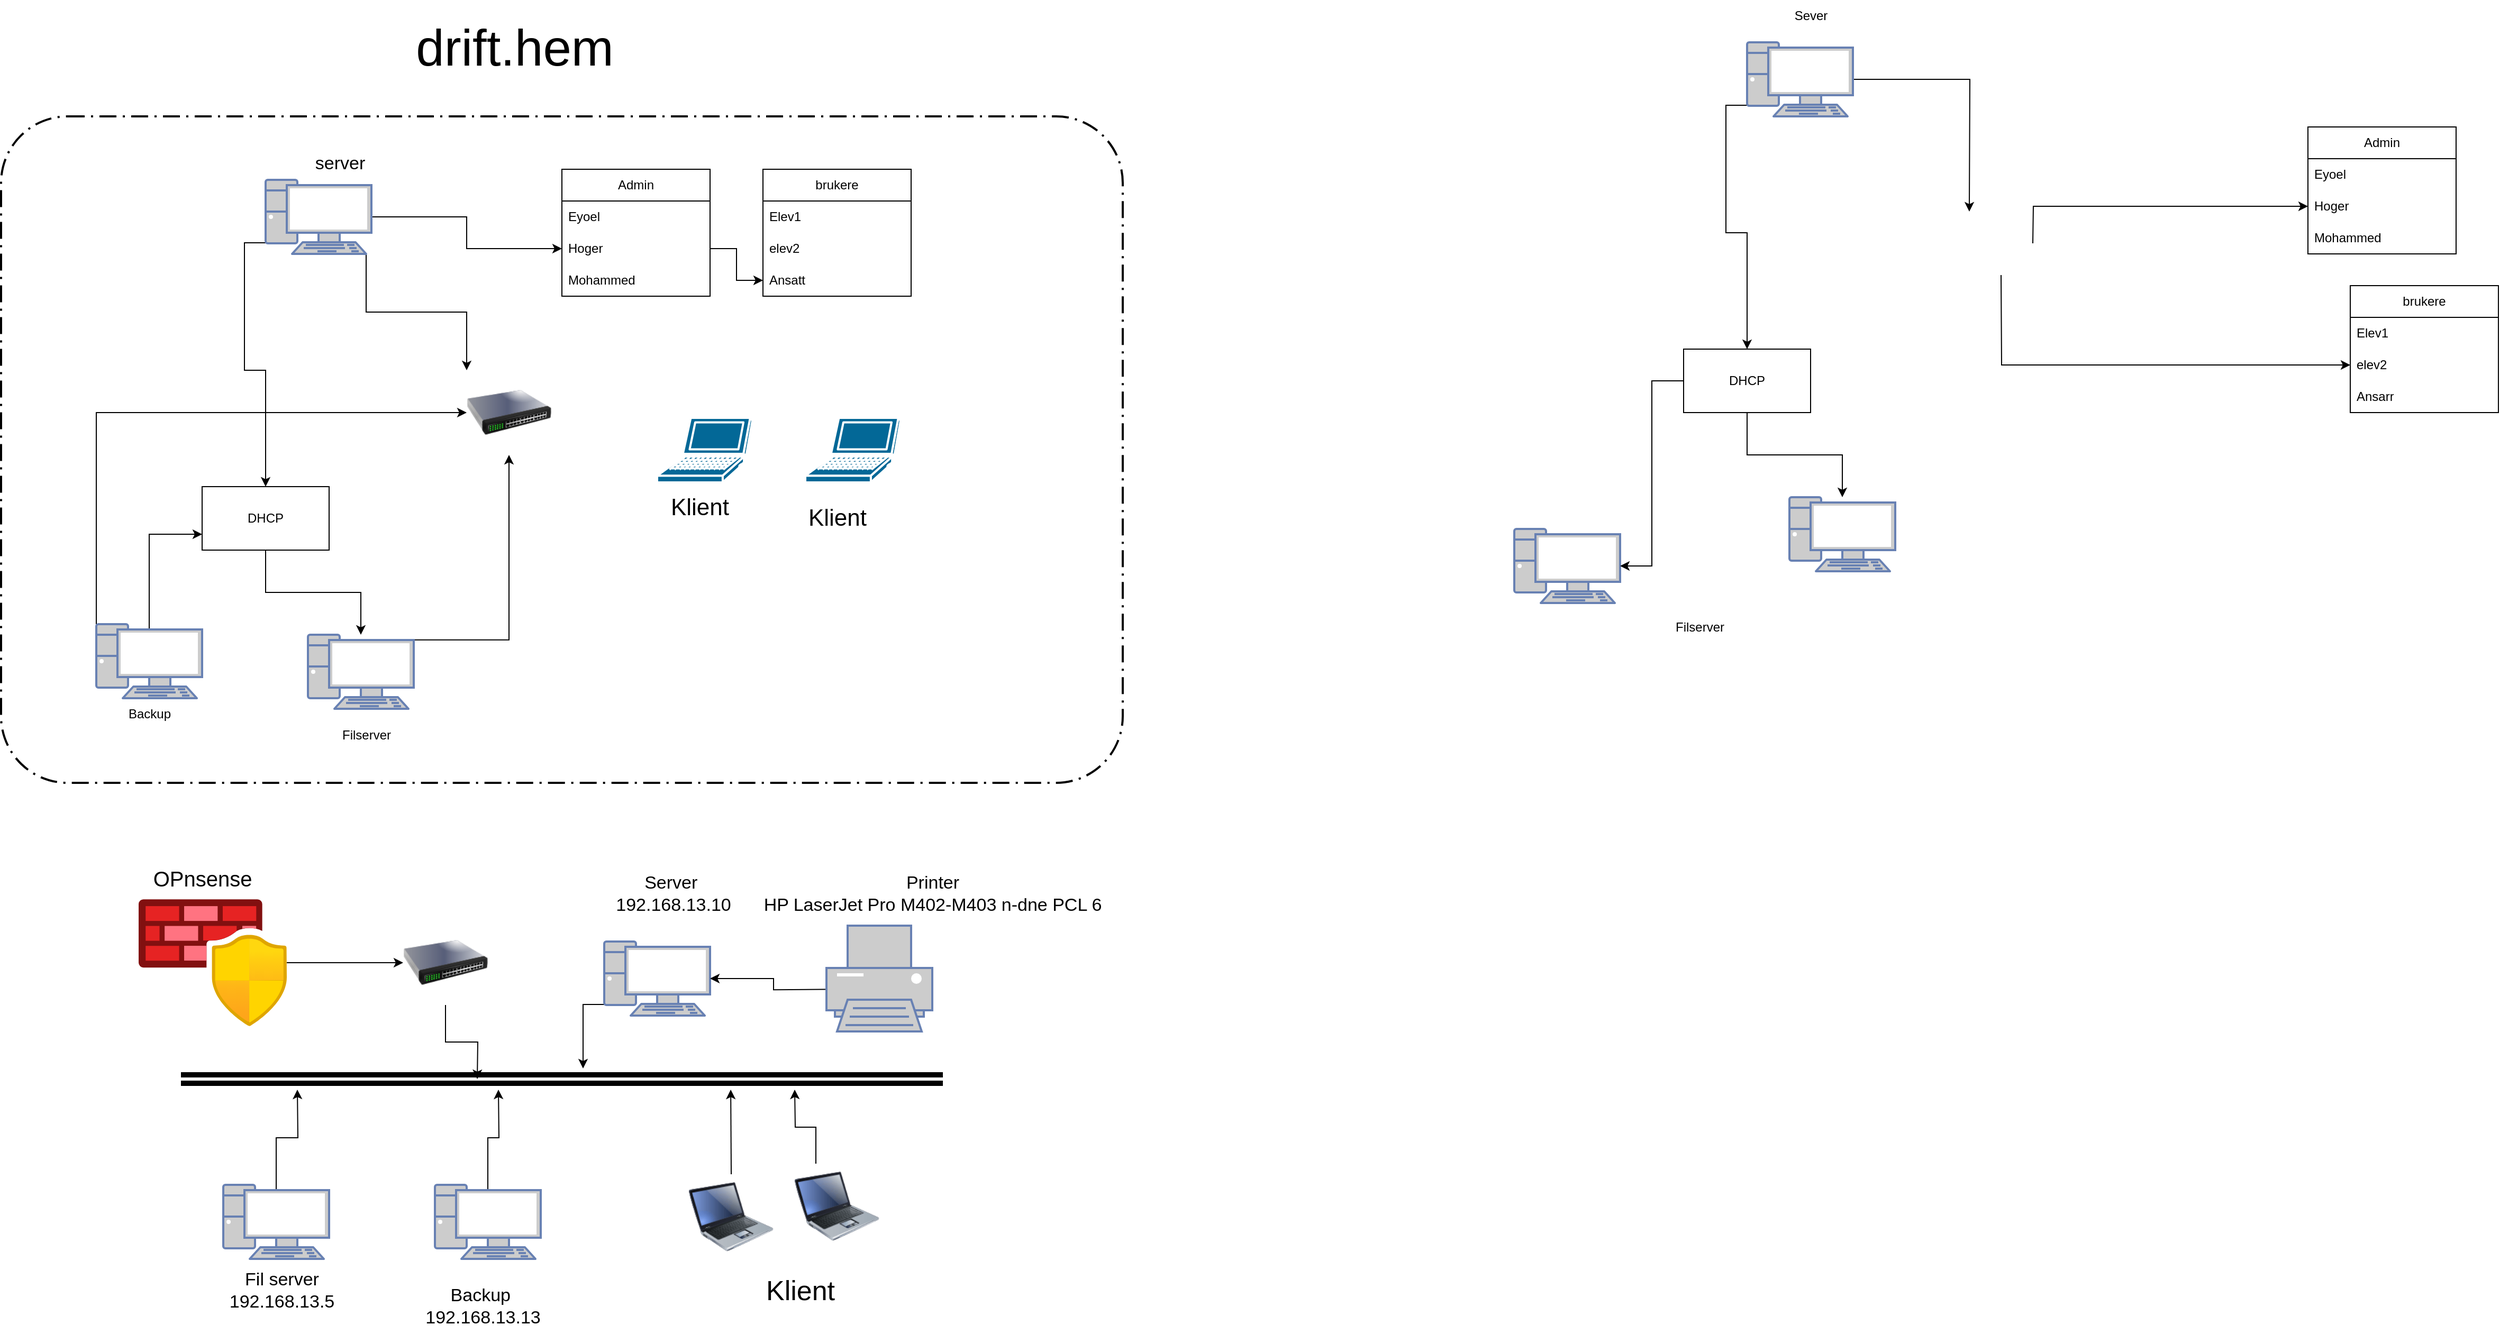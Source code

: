 <mxfile version="25.0.1">
  <diagram name="Page-1" id="Vp6w_eThmjRIwgo-GgMT">
    <mxGraphModel dx="3925" dy="1918" grid="1" gridSize="10" guides="1" tooltips="1" connect="1" arrows="1" fold="1" page="1" pageScale="1" pageWidth="827" pageHeight="1169" math="0" shadow="0">
      <root>
        <mxCell id="0" />
        <mxCell id="1" parent="0" />
        <mxCell id="LnNAMLkMulRpdYiX00u5-9" style="edgeStyle=orthogonalEdgeStyle;rounded=0;orthogonalLoop=1;jettySize=auto;html=1;exitX=0;exitY=0.85;exitDx=0;exitDy=0;exitPerimeter=0;" edge="1" parent="1" source="Dli6yr8ReoWc1DOzibWK-1" target="LnNAMLkMulRpdYiX00u5-10">
          <mxGeometry relative="1" as="geometry">
            <mxPoint x="110" y="-10" as="targetPoint" />
          </mxGeometry>
        </mxCell>
        <mxCell id="LnNAMLkMulRpdYiX00u5-14" style="edgeStyle=orthogonalEdgeStyle;rounded=0;orthogonalLoop=1;jettySize=auto;html=1;exitX=1;exitY=0.5;exitDx=0;exitDy=0;exitPerimeter=0;entryX=0.5;entryY=0;entryDx=0;entryDy=0;" edge="1" parent="1" source="Dli6yr8ReoWc1DOzibWK-1">
          <mxGeometry relative="1" as="geometry">
            <mxPoint x="200" y="-150" as="targetPoint" />
          </mxGeometry>
        </mxCell>
        <mxCell id="Dli6yr8ReoWc1DOzibWK-1" value="" style="fontColor=#0066CC;verticalAlign=top;verticalLabelPosition=bottom;labelPosition=center;align=center;html=1;outlineConnect=0;fillColor=#CCCCCC;strokeColor=#6881B3;gradientColor=none;gradientDirection=north;strokeWidth=2;shape=mxgraph.networks.pc;" parent="1" vertex="1">
          <mxGeometry x="-10" y="-310" width="100" height="70" as="geometry" />
        </mxCell>
        <mxCell id="Dli6yr8ReoWc1DOzibWK-2" value="" style="fontColor=#0066CC;verticalAlign=top;verticalLabelPosition=bottom;labelPosition=center;align=center;html=1;outlineConnect=0;fillColor=#CCCCCC;strokeColor=#6881B3;gradientColor=none;gradientDirection=north;strokeWidth=2;shape=mxgraph.networks.pc;" parent="1" vertex="1">
          <mxGeometry x="30" y="120" width="100" height="70" as="geometry" />
        </mxCell>
        <mxCell id="Dli6yr8ReoWc1DOzibWK-14" value="Sever" style="text;html=1;align=center;verticalAlign=middle;resizable=0;points=[];autosize=1;strokeColor=none;fillColor=none;" parent="1" vertex="1">
          <mxGeometry x="25" y="-350" width="50" height="30" as="geometry" />
        </mxCell>
        <mxCell id="Dli6yr8ReoWc1DOzibWK-17" value="" style="fontColor=#0066CC;verticalAlign=top;verticalLabelPosition=bottom;labelPosition=center;align=center;html=1;outlineConnect=0;fillColor=#CCCCCC;strokeColor=#6881B3;gradientColor=none;gradientDirection=north;strokeWidth=2;shape=mxgraph.networks.pc;" parent="1" vertex="1">
          <mxGeometry x="-230" y="150" width="100" height="70" as="geometry" />
        </mxCell>
        <mxCell id="Dli6yr8ReoWc1DOzibWK-19" value="Filserver" style="text;html=1;align=center;verticalAlign=middle;resizable=0;points=[];autosize=1;strokeColor=none;fillColor=none;" parent="1" vertex="1">
          <mxGeometry x="-90" y="228" width="70" height="30" as="geometry" />
        </mxCell>
        <mxCell id="Dli6yr8ReoWc1DOzibWK-21" value="Admin" style="swimlane;fontStyle=0;childLayout=stackLayout;horizontal=1;startSize=30;horizontalStack=0;resizeParent=1;resizeParentMax=0;resizeLast=0;collapsible=1;marginBottom=0;whiteSpace=wrap;html=1;" parent="1" vertex="1">
          <mxGeometry x="520" y="-230" width="140" height="120" as="geometry" />
        </mxCell>
        <mxCell id="Dli6yr8ReoWc1DOzibWK-22" value="Eyoel" style="text;strokeColor=none;fillColor=none;align=left;verticalAlign=middle;spacingLeft=4;spacingRight=4;overflow=hidden;points=[[0,0.5],[1,0.5]];portConstraint=eastwest;rotatable=0;whiteSpace=wrap;html=1;" parent="Dli6yr8ReoWc1DOzibWK-21" vertex="1">
          <mxGeometry y="30" width="140" height="30" as="geometry" />
        </mxCell>
        <mxCell id="Dli6yr8ReoWc1DOzibWK-23" value="Hoger" style="text;strokeColor=none;fillColor=none;align=left;verticalAlign=middle;spacingLeft=4;spacingRight=4;overflow=hidden;points=[[0,0.5],[1,0.5]];portConstraint=eastwest;rotatable=0;whiteSpace=wrap;html=1;" parent="Dli6yr8ReoWc1DOzibWK-21" vertex="1">
          <mxGeometry y="60" width="140" height="30" as="geometry" />
        </mxCell>
        <mxCell id="Dli6yr8ReoWc1DOzibWK-24" value="Mohammed" style="text;strokeColor=none;fillColor=none;align=left;verticalAlign=middle;spacingLeft=4;spacingRight=4;overflow=hidden;points=[[0,0.5],[1,0.5]];portConstraint=eastwest;rotatable=0;whiteSpace=wrap;html=1;" parent="Dli6yr8ReoWc1DOzibWK-21" vertex="1">
          <mxGeometry y="90" width="140" height="30" as="geometry" />
        </mxCell>
        <mxCell id="LnNAMLkMulRpdYiX00u5-3" value="brukere" style="swimlane;fontStyle=0;childLayout=stackLayout;horizontal=1;startSize=30;horizontalStack=0;resizeParent=1;resizeParentMax=0;resizeLast=0;collapsible=1;marginBottom=0;whiteSpace=wrap;html=1;" vertex="1" parent="1">
          <mxGeometry x="560" y="-80" width="140" height="120" as="geometry" />
        </mxCell>
        <mxCell id="LnNAMLkMulRpdYiX00u5-4" value="Elev1" style="text;strokeColor=none;fillColor=none;align=left;verticalAlign=middle;spacingLeft=4;spacingRight=4;overflow=hidden;points=[[0,0.5],[1,0.5]];portConstraint=eastwest;rotatable=0;whiteSpace=wrap;html=1;" vertex="1" parent="LnNAMLkMulRpdYiX00u5-3">
          <mxGeometry y="30" width="140" height="30" as="geometry" />
        </mxCell>
        <mxCell id="LnNAMLkMulRpdYiX00u5-5" value="elev2" style="text;strokeColor=none;fillColor=none;align=left;verticalAlign=middle;spacingLeft=4;spacingRight=4;overflow=hidden;points=[[0,0.5],[1,0.5]];portConstraint=eastwest;rotatable=0;whiteSpace=wrap;html=1;" vertex="1" parent="LnNAMLkMulRpdYiX00u5-3">
          <mxGeometry y="60" width="140" height="30" as="geometry" />
        </mxCell>
        <mxCell id="LnNAMLkMulRpdYiX00u5-6" value="Ansarr" style="text;strokeColor=none;fillColor=none;align=left;verticalAlign=middle;spacingLeft=4;spacingRight=4;overflow=hidden;points=[[0,0.5],[1,0.5]];portConstraint=eastwest;rotatable=0;whiteSpace=wrap;html=1;" vertex="1" parent="LnNAMLkMulRpdYiX00u5-3">
          <mxGeometry y="90" width="140" height="30" as="geometry" />
        </mxCell>
        <mxCell id="LnNAMLkMulRpdYiX00u5-18" style="edgeStyle=orthogonalEdgeStyle;rounded=0;orthogonalLoop=1;jettySize=auto;html=1;exitX=0.5;exitY=1;exitDx=0;exitDy=0;" edge="1" parent="1" source="LnNAMLkMulRpdYiX00u5-10" target="Dli6yr8ReoWc1DOzibWK-2">
          <mxGeometry relative="1" as="geometry" />
        </mxCell>
        <mxCell id="LnNAMLkMulRpdYiX00u5-10" value="DHCP" style="rounded=0;whiteSpace=wrap;html=1;" vertex="1" parent="1">
          <mxGeometry x="-70" y="-20" width="120" height="60" as="geometry" />
        </mxCell>
        <mxCell id="LnNAMLkMulRpdYiX00u5-15" style="edgeStyle=orthogonalEdgeStyle;rounded=0;orthogonalLoop=1;jettySize=auto;html=1;exitX=1;exitY=0.5;exitDx=0;exitDy=0;entryX=0;entryY=0.5;entryDx=0;entryDy=0;" edge="1" parent="1" target="Dli6yr8ReoWc1DOzibWK-23">
          <mxGeometry relative="1" as="geometry">
            <mxPoint x="260" y="-120" as="sourcePoint" />
          </mxGeometry>
        </mxCell>
        <mxCell id="LnNAMLkMulRpdYiX00u5-16" style="edgeStyle=orthogonalEdgeStyle;rounded=0;orthogonalLoop=1;jettySize=auto;html=1;exitX=0.75;exitY=1;exitDx=0;exitDy=0;entryX=0;entryY=0.5;entryDx=0;entryDy=0;" edge="1" parent="1" target="LnNAMLkMulRpdYiX00u5-5">
          <mxGeometry relative="1" as="geometry">
            <mxPoint x="230" y="-90" as="sourcePoint" />
          </mxGeometry>
        </mxCell>
        <mxCell id="LnNAMLkMulRpdYiX00u5-17" style="edgeStyle=orthogonalEdgeStyle;rounded=0;orthogonalLoop=1;jettySize=auto;html=1;exitX=0;exitY=0.5;exitDx=0;exitDy=0;entryX=1;entryY=0.5;entryDx=0;entryDy=0;entryPerimeter=0;" edge="1" parent="1" source="LnNAMLkMulRpdYiX00u5-10" target="Dli6yr8ReoWc1DOzibWK-17">
          <mxGeometry relative="1" as="geometry" />
        </mxCell>
        <mxCell id="LnNAMLkMulRpdYiX00u5-23" value="" style="rounded=1;arcSize=10;dashed=1;fillColor=none;gradientColor=none;dashPattern=8 3 1 3;strokeWidth=2;" vertex="1" parent="1">
          <mxGeometry x="-1660" y="-240" width="1060" height="630" as="geometry" />
        </mxCell>
        <mxCell id="LnNAMLkMulRpdYiX00u5-24" value="&lt;font style=&quot;font-size: 48px;&quot;&gt;drift.hem&lt;/font&gt;" style="text;html=1;align=center;verticalAlign=middle;resizable=0;points=[];autosize=1;strokeColor=none;fillColor=none;" vertex="1" parent="1">
          <mxGeometry x="-1280" y="-340" width="210" height="70" as="geometry" />
        </mxCell>
        <mxCell id="LnNAMLkMulRpdYiX00u5-25" style="edgeStyle=orthogonalEdgeStyle;rounded=0;orthogonalLoop=1;jettySize=auto;html=1;exitX=0;exitY=0.85;exitDx=0;exitDy=0;exitPerimeter=0;" edge="1" parent="1" source="LnNAMLkMulRpdYiX00u5-27" target="LnNAMLkMulRpdYiX00u5-39">
          <mxGeometry relative="1" as="geometry">
            <mxPoint x="-1290" y="120" as="targetPoint" />
          </mxGeometry>
        </mxCell>
        <mxCell id="LnNAMLkMulRpdYiX00u5-45" style="edgeStyle=orthogonalEdgeStyle;rounded=0;orthogonalLoop=1;jettySize=auto;html=1;exitX=0.95;exitY=1;exitDx=0;exitDy=0;exitPerimeter=0;entryX=0;entryY=0;entryDx=0;entryDy=0;" edge="1" parent="1" source="LnNAMLkMulRpdYiX00u5-27" target="LnNAMLkMulRpdYiX00u5-44">
          <mxGeometry relative="1" as="geometry" />
        </mxCell>
        <mxCell id="LnNAMLkMulRpdYiX00u5-48" style="edgeStyle=orthogonalEdgeStyle;rounded=0;orthogonalLoop=1;jettySize=auto;html=1;exitX=1;exitY=0.5;exitDx=0;exitDy=0;exitPerimeter=0;" edge="1" parent="1" source="LnNAMLkMulRpdYiX00u5-27" target="LnNAMLkMulRpdYiX00u5-32">
          <mxGeometry relative="1" as="geometry" />
        </mxCell>
        <mxCell id="LnNAMLkMulRpdYiX00u5-27" value="" style="fontColor=#0066CC;verticalAlign=top;verticalLabelPosition=bottom;labelPosition=center;align=center;html=1;outlineConnect=0;fillColor=#CCCCCC;strokeColor=#6881B3;gradientColor=none;gradientDirection=north;strokeWidth=2;shape=mxgraph.networks.pc;" vertex="1" parent="1">
          <mxGeometry x="-1410" y="-180" width="100" height="70" as="geometry" />
        </mxCell>
        <mxCell id="LnNAMLkMulRpdYiX00u5-46" style="edgeStyle=orthogonalEdgeStyle;rounded=0;orthogonalLoop=1;jettySize=auto;html=1;exitX=1;exitY=0.07;exitDx=0;exitDy=0;exitPerimeter=0;entryX=0.5;entryY=1;entryDx=0;entryDy=0;" edge="1" parent="1" source="LnNAMLkMulRpdYiX00u5-28" target="LnNAMLkMulRpdYiX00u5-44">
          <mxGeometry relative="1" as="geometry" />
        </mxCell>
        <mxCell id="LnNAMLkMulRpdYiX00u5-28" value="" style="fontColor=#0066CC;verticalAlign=top;verticalLabelPosition=bottom;labelPosition=center;align=center;html=1;outlineConnect=0;fillColor=#CCCCCC;strokeColor=#6881B3;gradientColor=none;gradientDirection=north;strokeWidth=2;shape=mxgraph.networks.pc;" vertex="1" parent="1">
          <mxGeometry x="-1370" y="250" width="100" height="70" as="geometry" />
        </mxCell>
        <mxCell id="LnNAMLkMulRpdYiX00u5-43" style="edgeStyle=orthogonalEdgeStyle;rounded=0;orthogonalLoop=1;jettySize=auto;html=1;exitX=0.5;exitY=0.07;exitDx=0;exitDy=0;exitPerimeter=0;entryX=0;entryY=0.75;entryDx=0;entryDy=0;" edge="1" parent="1" source="LnNAMLkMulRpdYiX00u5-29" target="LnNAMLkMulRpdYiX00u5-39">
          <mxGeometry relative="1" as="geometry" />
        </mxCell>
        <mxCell id="LnNAMLkMulRpdYiX00u5-47" style="edgeStyle=orthogonalEdgeStyle;rounded=0;orthogonalLoop=1;jettySize=auto;html=1;exitX=0;exitY=0;exitDx=0;exitDy=0;exitPerimeter=0;entryX=0;entryY=0.5;entryDx=0;entryDy=0;" edge="1" parent="1" source="LnNAMLkMulRpdYiX00u5-29" target="LnNAMLkMulRpdYiX00u5-44">
          <mxGeometry relative="1" as="geometry" />
        </mxCell>
        <mxCell id="LnNAMLkMulRpdYiX00u5-29" value="" style="fontColor=#0066CC;verticalAlign=top;verticalLabelPosition=bottom;labelPosition=center;align=center;html=1;outlineConnect=0;fillColor=#CCCCCC;strokeColor=#6881B3;gradientColor=none;gradientDirection=north;strokeWidth=2;shape=mxgraph.networks.pc;" vertex="1" parent="1">
          <mxGeometry x="-1570" y="240" width="100" height="70" as="geometry" />
        </mxCell>
        <mxCell id="LnNAMLkMulRpdYiX00u5-30" value="Admin" style="swimlane;fontStyle=0;childLayout=stackLayout;horizontal=1;startSize=30;horizontalStack=0;resizeParent=1;resizeParentMax=0;resizeLast=0;collapsible=1;marginBottom=0;whiteSpace=wrap;html=1;" vertex="1" parent="1">
          <mxGeometry x="-1130" y="-190" width="140" height="120" as="geometry" />
        </mxCell>
        <mxCell id="LnNAMLkMulRpdYiX00u5-31" value="Eyoel" style="text;strokeColor=none;fillColor=none;align=left;verticalAlign=middle;spacingLeft=4;spacingRight=4;overflow=hidden;points=[[0,0.5],[1,0.5]];portConstraint=eastwest;rotatable=0;whiteSpace=wrap;html=1;" vertex="1" parent="LnNAMLkMulRpdYiX00u5-30">
          <mxGeometry y="30" width="140" height="30" as="geometry" />
        </mxCell>
        <mxCell id="LnNAMLkMulRpdYiX00u5-32" value="Hoger" style="text;strokeColor=none;fillColor=none;align=left;verticalAlign=middle;spacingLeft=4;spacingRight=4;overflow=hidden;points=[[0,0.5],[1,0.5]];portConstraint=eastwest;rotatable=0;whiteSpace=wrap;html=1;" vertex="1" parent="LnNAMLkMulRpdYiX00u5-30">
          <mxGeometry y="60" width="140" height="30" as="geometry" />
        </mxCell>
        <mxCell id="LnNAMLkMulRpdYiX00u5-33" value="Mohammed" style="text;strokeColor=none;fillColor=none;align=left;verticalAlign=middle;spacingLeft=4;spacingRight=4;overflow=hidden;points=[[0,0.5],[1,0.5]];portConstraint=eastwest;rotatable=0;whiteSpace=wrap;html=1;" vertex="1" parent="LnNAMLkMulRpdYiX00u5-30">
          <mxGeometry y="90" width="140" height="30" as="geometry" />
        </mxCell>
        <mxCell id="LnNAMLkMulRpdYiX00u5-34" value="brukere" style="swimlane;fontStyle=0;childLayout=stackLayout;horizontal=1;startSize=30;horizontalStack=0;resizeParent=1;resizeParentMax=0;resizeLast=0;collapsible=1;marginBottom=0;whiteSpace=wrap;html=1;" vertex="1" parent="1">
          <mxGeometry x="-940" y="-190" width="140" height="120" as="geometry" />
        </mxCell>
        <mxCell id="LnNAMLkMulRpdYiX00u5-35" value="Elev1" style="text;strokeColor=none;fillColor=none;align=left;verticalAlign=middle;spacingLeft=4;spacingRight=4;overflow=hidden;points=[[0,0.5],[1,0.5]];portConstraint=eastwest;rotatable=0;whiteSpace=wrap;html=1;" vertex="1" parent="LnNAMLkMulRpdYiX00u5-34">
          <mxGeometry y="30" width="140" height="30" as="geometry" />
        </mxCell>
        <mxCell id="LnNAMLkMulRpdYiX00u5-36" value="elev2" style="text;strokeColor=none;fillColor=none;align=left;verticalAlign=middle;spacingLeft=4;spacingRight=4;overflow=hidden;points=[[0,0.5],[1,0.5]];portConstraint=eastwest;rotatable=0;whiteSpace=wrap;html=1;" vertex="1" parent="LnNAMLkMulRpdYiX00u5-34">
          <mxGeometry y="60" width="140" height="30" as="geometry" />
        </mxCell>
        <mxCell id="LnNAMLkMulRpdYiX00u5-37" value="Ansatt&amp;nbsp;" style="text;strokeColor=none;fillColor=none;align=left;verticalAlign=middle;spacingLeft=4;spacingRight=4;overflow=hidden;points=[[0,0.5],[1,0.5]];portConstraint=eastwest;rotatable=0;whiteSpace=wrap;html=1;" vertex="1" parent="LnNAMLkMulRpdYiX00u5-34">
          <mxGeometry y="90" width="140" height="30" as="geometry" />
        </mxCell>
        <mxCell id="LnNAMLkMulRpdYiX00u5-38" style="edgeStyle=orthogonalEdgeStyle;rounded=0;orthogonalLoop=1;jettySize=auto;html=1;exitX=0.5;exitY=1;exitDx=0;exitDy=0;" edge="1" parent="1" source="LnNAMLkMulRpdYiX00u5-39" target="LnNAMLkMulRpdYiX00u5-28">
          <mxGeometry relative="1" as="geometry" />
        </mxCell>
        <mxCell id="LnNAMLkMulRpdYiX00u5-39" value="DHCP" style="rounded=0;whiteSpace=wrap;html=1;" vertex="1" parent="1">
          <mxGeometry x="-1470" y="110" width="120" height="60" as="geometry" />
        </mxCell>
        <mxCell id="LnNAMLkMulRpdYiX00u5-44" value="" style="image;html=1;image=img/lib/clip_art/networking/Switch_128x128.png" vertex="1" parent="1">
          <mxGeometry x="-1220" width="80" height="80" as="geometry" />
        </mxCell>
        <mxCell id="LnNAMLkMulRpdYiX00u5-49" value="" style="edgeStyle=orthogonalEdgeStyle;rounded=0;orthogonalLoop=1;jettySize=auto;html=1;" edge="1" parent="1" source="LnNAMLkMulRpdYiX00u5-32" target="LnNAMLkMulRpdYiX00u5-37">
          <mxGeometry relative="1" as="geometry" />
        </mxCell>
        <mxCell id="LnNAMLkMulRpdYiX00u5-50" value="Backup" style="text;html=1;align=center;verticalAlign=middle;resizable=0;points=[];autosize=1;strokeColor=none;fillColor=none;" vertex="1" parent="1">
          <mxGeometry x="-1550" y="310" width="60" height="30" as="geometry" />
        </mxCell>
        <mxCell id="LnNAMLkMulRpdYiX00u5-51" value="Filserver" style="text;html=1;align=center;verticalAlign=middle;resizable=0;points=[];autosize=1;strokeColor=none;fillColor=none;" vertex="1" parent="1">
          <mxGeometry x="-1350" y="330" width="70" height="30" as="geometry" />
        </mxCell>
        <mxCell id="LnNAMLkMulRpdYiX00u5-52" value="&lt;font style=&quot;font-size: 17px;&quot;&gt;server&lt;/font&gt;" style="text;html=1;align=center;verticalAlign=middle;resizable=0;points=[];autosize=1;strokeColor=none;fillColor=none;strokeWidth=6;" vertex="1" parent="1">
          <mxGeometry x="-1375" y="-210" width="70" height="30" as="geometry" />
        </mxCell>
        <mxCell id="LnNAMLkMulRpdYiX00u5-53" value="" style="shape=mxgraph.cisco.computers_and_peripherals.laptop;html=1;pointerEvents=1;dashed=0;fillColor=#036897;strokeColor=#ffffff;strokeWidth=2;verticalLabelPosition=bottom;verticalAlign=top;align=center;outlineConnect=0;" vertex="1" parent="1">
          <mxGeometry x="-1040" y="45" width="90" height="61" as="geometry" />
        </mxCell>
        <mxCell id="LnNAMLkMulRpdYiX00u5-54" value="" style="shape=mxgraph.cisco.computers_and_peripherals.laptop;html=1;pointerEvents=1;dashed=0;fillColor=#036897;strokeColor=#ffffff;strokeWidth=2;verticalLabelPosition=bottom;verticalAlign=top;align=center;outlineConnect=0;" vertex="1" parent="1">
          <mxGeometry x="-900" y="45" width="90" height="61" as="geometry" />
        </mxCell>
        <mxCell id="LnNAMLkMulRpdYiX00u5-55" value="&lt;font style=&quot;font-size: 22px;&quot;&gt;Klient&lt;/font&gt;" style="text;html=1;align=center;verticalAlign=middle;resizable=0;points=[];autosize=1;strokeColor=none;fillColor=none;" vertex="1" parent="1">
          <mxGeometry x="-910" y="120" width="80" height="40" as="geometry" />
        </mxCell>
        <mxCell id="LnNAMLkMulRpdYiX00u5-56" value="&lt;font style=&quot;font-size: 22px;&quot;&gt;Klient&lt;/font&gt;" style="text;html=1;align=center;verticalAlign=middle;resizable=0;points=[];autosize=1;strokeColor=none;fillColor=none;" vertex="1" parent="1">
          <mxGeometry x="-1040" y="110" width="80" height="40" as="geometry" />
        </mxCell>
        <mxCell id="LnNAMLkMulRpdYiX00u5-57" value="" style="shape=link;html=1;rounded=0;strokeWidth=5;" edge="1" parent="1">
          <mxGeometry width="100" relative="1" as="geometry">
            <mxPoint x="-1490" y="670" as="sourcePoint" />
            <mxPoint x="-770" y="670" as="targetPoint" />
          </mxGeometry>
        </mxCell>
        <mxCell id="LnNAMLkMulRpdYiX00u5-65" style="edgeStyle=orthogonalEdgeStyle;rounded=0;orthogonalLoop=1;jettySize=auto;html=1;entryX=0;entryY=0.5;entryDx=0;entryDy=0;" edge="1" parent="1" source="LnNAMLkMulRpdYiX00u5-62" target="LnNAMLkMulRpdYiX00u5-64">
          <mxGeometry relative="1" as="geometry" />
        </mxCell>
        <mxCell id="LnNAMLkMulRpdYiX00u5-62" value="" style="image;aspect=fixed;html=1;points=[];align=center;fontSize=12;image=img/lib/azure2/networking/Azure_Firewall_Manager.svg;" vertex="1" parent="1">
          <mxGeometry x="-1530" y="500" width="140" height="120" as="geometry" />
        </mxCell>
        <mxCell id="LnNAMLkMulRpdYiX00u5-63" value="&lt;font style=&quot;font-size: 20px;&quot;&gt;OPnsense&lt;/font&gt;" style="text;html=1;align=center;verticalAlign=middle;resizable=0;points=[];autosize=1;strokeColor=none;fillColor=none;" vertex="1" parent="1">
          <mxGeometry x="-1530" y="460" width="120" height="40" as="geometry" />
        </mxCell>
        <mxCell id="LnNAMLkMulRpdYiX00u5-68" style="edgeStyle=orthogonalEdgeStyle;rounded=0;orthogonalLoop=1;jettySize=auto;html=1;exitX=0.5;exitY=1;exitDx=0;exitDy=0;" edge="1" parent="1" source="LnNAMLkMulRpdYiX00u5-64">
          <mxGeometry relative="1" as="geometry">
            <mxPoint x="-1210" y="670" as="targetPoint" />
          </mxGeometry>
        </mxCell>
        <mxCell id="LnNAMLkMulRpdYiX00u5-64" value="" style="image;html=1;image=img/lib/clip_art/networking/Switch_128x128.png" vertex="1" parent="1">
          <mxGeometry x="-1280" y="520" width="80" height="80" as="geometry" />
        </mxCell>
        <mxCell id="LnNAMLkMulRpdYiX00u5-73" style="edgeStyle=orthogonalEdgeStyle;rounded=0;orthogonalLoop=1;jettySize=auto;html=1;exitX=0.5;exitY=0.07;exitDx=0;exitDy=0;exitPerimeter=0;" edge="1" parent="1" source="LnNAMLkMulRpdYiX00u5-69">
          <mxGeometry relative="1" as="geometry">
            <mxPoint x="-1380" y="680" as="targetPoint" />
          </mxGeometry>
        </mxCell>
        <mxCell id="LnNAMLkMulRpdYiX00u5-69" value="" style="fontColor=#0066CC;verticalAlign=top;verticalLabelPosition=bottom;labelPosition=center;align=center;html=1;outlineConnect=0;fillColor=#CCCCCC;strokeColor=#6881B3;gradientColor=none;gradientDirection=north;strokeWidth=2;shape=mxgraph.networks.pc;" vertex="1" parent="1">
          <mxGeometry x="-1450" y="770" width="100" height="70" as="geometry" />
        </mxCell>
        <mxCell id="LnNAMLkMulRpdYiX00u5-74" style="edgeStyle=orthogonalEdgeStyle;rounded=0;orthogonalLoop=1;jettySize=auto;html=1;exitX=0.5;exitY=0.07;exitDx=0;exitDy=0;exitPerimeter=0;" edge="1" parent="1" source="LnNAMLkMulRpdYiX00u5-70">
          <mxGeometry relative="1" as="geometry">
            <mxPoint x="-1190" y="680" as="targetPoint" />
          </mxGeometry>
        </mxCell>
        <mxCell id="LnNAMLkMulRpdYiX00u5-70" value="" style="fontColor=#0066CC;verticalAlign=top;verticalLabelPosition=bottom;labelPosition=center;align=center;html=1;outlineConnect=0;fillColor=#CCCCCC;strokeColor=#6881B3;gradientColor=none;gradientDirection=north;strokeWidth=2;shape=mxgraph.networks.pc;" vertex="1" parent="1">
          <mxGeometry x="-1250" y="770" width="100" height="70" as="geometry" />
        </mxCell>
        <mxCell id="LnNAMLkMulRpdYiX00u5-90" style="edgeStyle=orthogonalEdgeStyle;rounded=0;orthogonalLoop=1;jettySize=auto;html=1;exitX=0.25;exitY=0;exitDx=0;exitDy=0;" edge="1" parent="1" source="LnNAMLkMulRpdYiX00u5-71">
          <mxGeometry relative="1" as="geometry">
            <mxPoint x="-910" y="680" as="targetPoint" />
          </mxGeometry>
        </mxCell>
        <mxCell id="LnNAMLkMulRpdYiX00u5-71" value="" style="image;html=1;image=img/lib/clip_art/computers/Laptop_128x128.png" vertex="1" parent="1">
          <mxGeometry x="-910" y="750" width="80" height="80" as="geometry" />
        </mxCell>
        <mxCell id="LnNAMLkMulRpdYiX00u5-89" style="edgeStyle=orthogonalEdgeStyle;rounded=0;orthogonalLoop=1;jettySize=auto;html=1;exitX=0.5;exitY=0;exitDx=0;exitDy=0;" edge="1" parent="1" source="LnNAMLkMulRpdYiX00u5-72">
          <mxGeometry relative="1" as="geometry">
            <mxPoint x="-970.455" y="680" as="targetPoint" />
          </mxGeometry>
        </mxCell>
        <mxCell id="LnNAMLkMulRpdYiX00u5-72" value="" style="image;html=1;image=img/lib/clip_art/computers/Laptop_128x128.png" vertex="1" parent="1">
          <mxGeometry x="-1010" y="760" width="80" height="80" as="geometry" />
        </mxCell>
        <mxCell id="LnNAMLkMulRpdYiX00u5-76" style="edgeStyle=orthogonalEdgeStyle;rounded=0;orthogonalLoop=1;jettySize=auto;html=1;exitX=0;exitY=0.85;exitDx=0;exitDy=0;exitPerimeter=0;" edge="1" parent="1" source="LnNAMLkMulRpdYiX00u5-75">
          <mxGeometry relative="1" as="geometry">
            <mxPoint x="-1110" y="660" as="targetPoint" />
          </mxGeometry>
        </mxCell>
        <mxCell id="LnNAMLkMulRpdYiX00u5-75" value="" style="fontColor=#0066CC;verticalAlign=top;verticalLabelPosition=bottom;labelPosition=center;align=center;html=1;outlineConnect=0;fillColor=#CCCCCC;strokeColor=#6881B3;gradientColor=none;gradientDirection=north;strokeWidth=2;shape=mxgraph.networks.pc;" vertex="1" parent="1">
          <mxGeometry x="-1090" y="540" width="100" height="70" as="geometry" />
        </mxCell>
        <mxCell id="LnNAMLkMulRpdYiX00u5-77" value="&lt;font style=&quot;font-size: 17px;&quot;&gt;Server&amp;nbsp;&lt;/font&gt;&lt;div&gt;&lt;font style=&quot;font-size: 17px;&quot;&gt;192.168.13.10&lt;/font&gt;&lt;/div&gt;" style="text;html=1;align=center;verticalAlign=middle;resizable=0;points=[];autosize=1;strokeColor=none;fillColor=none;" vertex="1" parent="1">
          <mxGeometry x="-1090" y="470" width="130" height="50" as="geometry" />
        </mxCell>
        <mxCell id="LnNAMLkMulRpdYiX00u5-78" value="&lt;font style=&quot;font-size: 17px;&quot;&gt;Fil server&lt;/font&gt;&lt;div&gt;&lt;font style=&quot;font-size: 17px;&quot;&gt;192.168.13.5&lt;/font&gt;&lt;/div&gt;" style="text;html=1;align=center;verticalAlign=middle;resizable=0;points=[];autosize=1;strokeColor=none;fillColor=none;" vertex="1" parent="1">
          <mxGeometry x="-1455" y="845" width="120" height="50" as="geometry" />
        </mxCell>
        <mxCell id="LnNAMLkMulRpdYiX00u5-79" value="&lt;font style=&quot;font-size: 17px;&quot;&gt;Backup&amp;nbsp;&lt;/font&gt;&lt;div&gt;&lt;font style=&quot;font-size: 17px;&quot;&gt;192.168.13.13&lt;/font&gt;&lt;/div&gt;" style="text;html=1;align=center;verticalAlign=middle;resizable=0;points=[];autosize=1;strokeColor=none;fillColor=none;" vertex="1" parent="1">
          <mxGeometry x="-1270" y="860" width="130" height="50" as="geometry" />
        </mxCell>
        <mxCell id="LnNAMLkMulRpdYiX00u5-80" value="Klient" style="text;html=1;align=center;verticalAlign=middle;resizable=0;points=[];autosize=1;strokeColor=none;fillColor=none;strokeWidth=3;fontSize=26;" vertex="1" parent="1">
          <mxGeometry x="-950" y="850" width="90" height="40" as="geometry" />
        </mxCell>
        <mxCell id="LnNAMLkMulRpdYiX00u5-85" style="edgeStyle=orthogonalEdgeStyle;rounded=0;orthogonalLoop=1;jettySize=auto;html=1;" edge="1" parent="1" target="LnNAMLkMulRpdYiX00u5-75">
          <mxGeometry relative="1" as="geometry">
            <mxPoint x="-870" y="585.091" as="sourcePoint" />
          </mxGeometry>
        </mxCell>
        <mxCell id="LnNAMLkMulRpdYiX00u5-87" value="" style="fontColor=#0066CC;verticalAlign=top;verticalLabelPosition=bottom;labelPosition=center;align=center;html=1;outlineConnect=0;fillColor=#CCCCCC;strokeColor=#6881B3;gradientColor=none;gradientDirection=north;strokeWidth=2;shape=mxgraph.networks.printer;" vertex="1" parent="1">
          <mxGeometry x="-880" y="525" width="100" height="100" as="geometry" />
        </mxCell>
        <mxCell id="LnNAMLkMulRpdYiX00u5-88" value="&lt;font style=&quot;font-size: 17px;&quot;&gt;Printer&lt;/font&gt;&lt;div&gt;&lt;font style=&quot;font-size: 17px;&quot;&gt;HP LaserJet Pro M402-M403 n-dne PCL 6&lt;/font&gt;&lt;/div&gt;" style="text;html=1;align=center;verticalAlign=middle;resizable=0;points=[];autosize=1;strokeColor=none;fillColor=none;" vertex="1" parent="1">
          <mxGeometry x="-950" y="470" width="340" height="50" as="geometry" />
        </mxCell>
      </root>
    </mxGraphModel>
  </diagram>
</mxfile>

